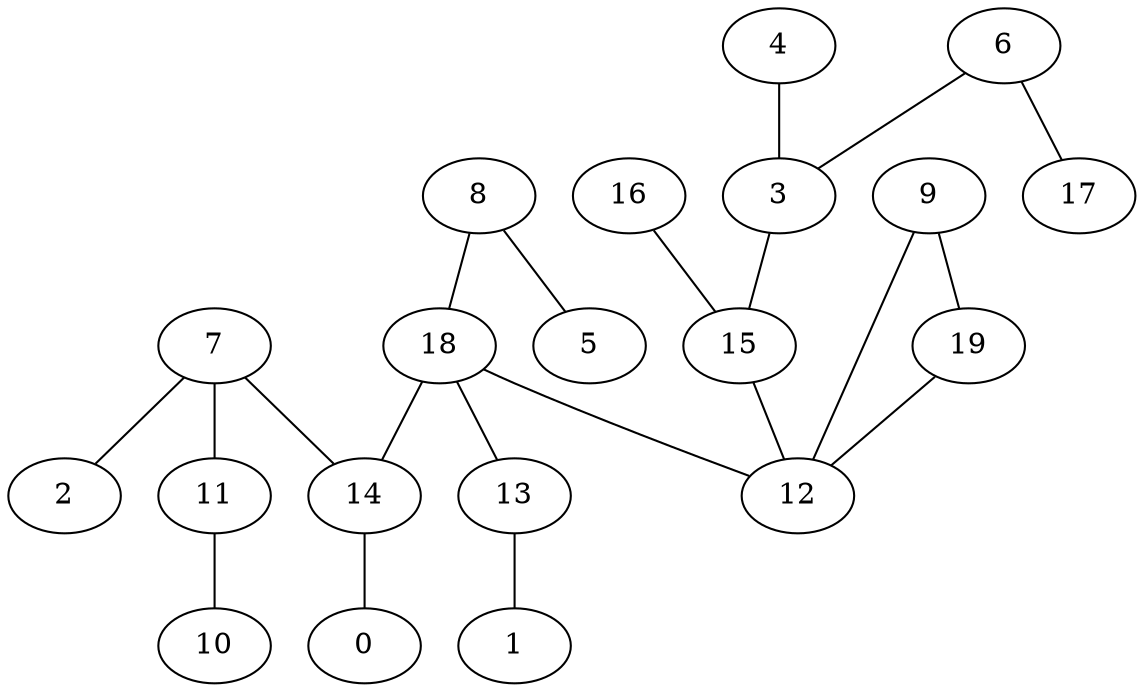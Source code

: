 digraph GG_graph {

subgraph G_graph {
edge [color = black]
"7" -> "2" [dir = none]
"7" -> "11" [dir = none]
"7" -> "14" [dir = none]
"16" -> "15" [dir = none]
"3" -> "15" [dir = none]
"9" -> "12" [dir = none]
"14" -> "0" [dir = none]
"6" -> "17" [dir = none]
"6" -> "3" [dir = none]
"19" -> "12" [dir = none]
"18" -> "12" [dir = none]
"18" -> "14" [dir = none]
"18" -> "13" [dir = none]
"11" -> "10" [dir = none]
"13" -> "1" [dir = none]
"15" -> "12" [dir = none]
"8" -> "5" [dir = none]
"8" -> "18" [dir = none]
"4" -> "3" [dir = none]
"9" -> "19" [dir = none]
}

}
